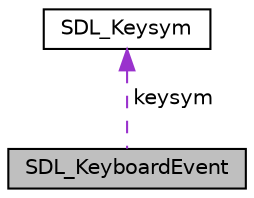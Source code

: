 digraph "SDL_KeyboardEvent"
{
  edge [fontname="Helvetica",fontsize="10",labelfontname="Helvetica",labelfontsize="10"];
  node [fontname="Helvetica",fontsize="10",shape=record];
  Node1 [label="SDL_KeyboardEvent",height=0.2,width=0.4,color="black", fillcolor="grey75", style="filled", fontcolor="black"];
  Node2 -> Node1 [dir="back",color="darkorchid3",fontsize="10",style="dashed",label=" keysym" ];
  Node2 [label="SDL_Keysym",height=0.2,width=0.4,color="black", fillcolor="white", style="filled",URL="$struct_s_d_l___keysym.html",tooltip="The SDL keysym structure, used in key events. "];
}
